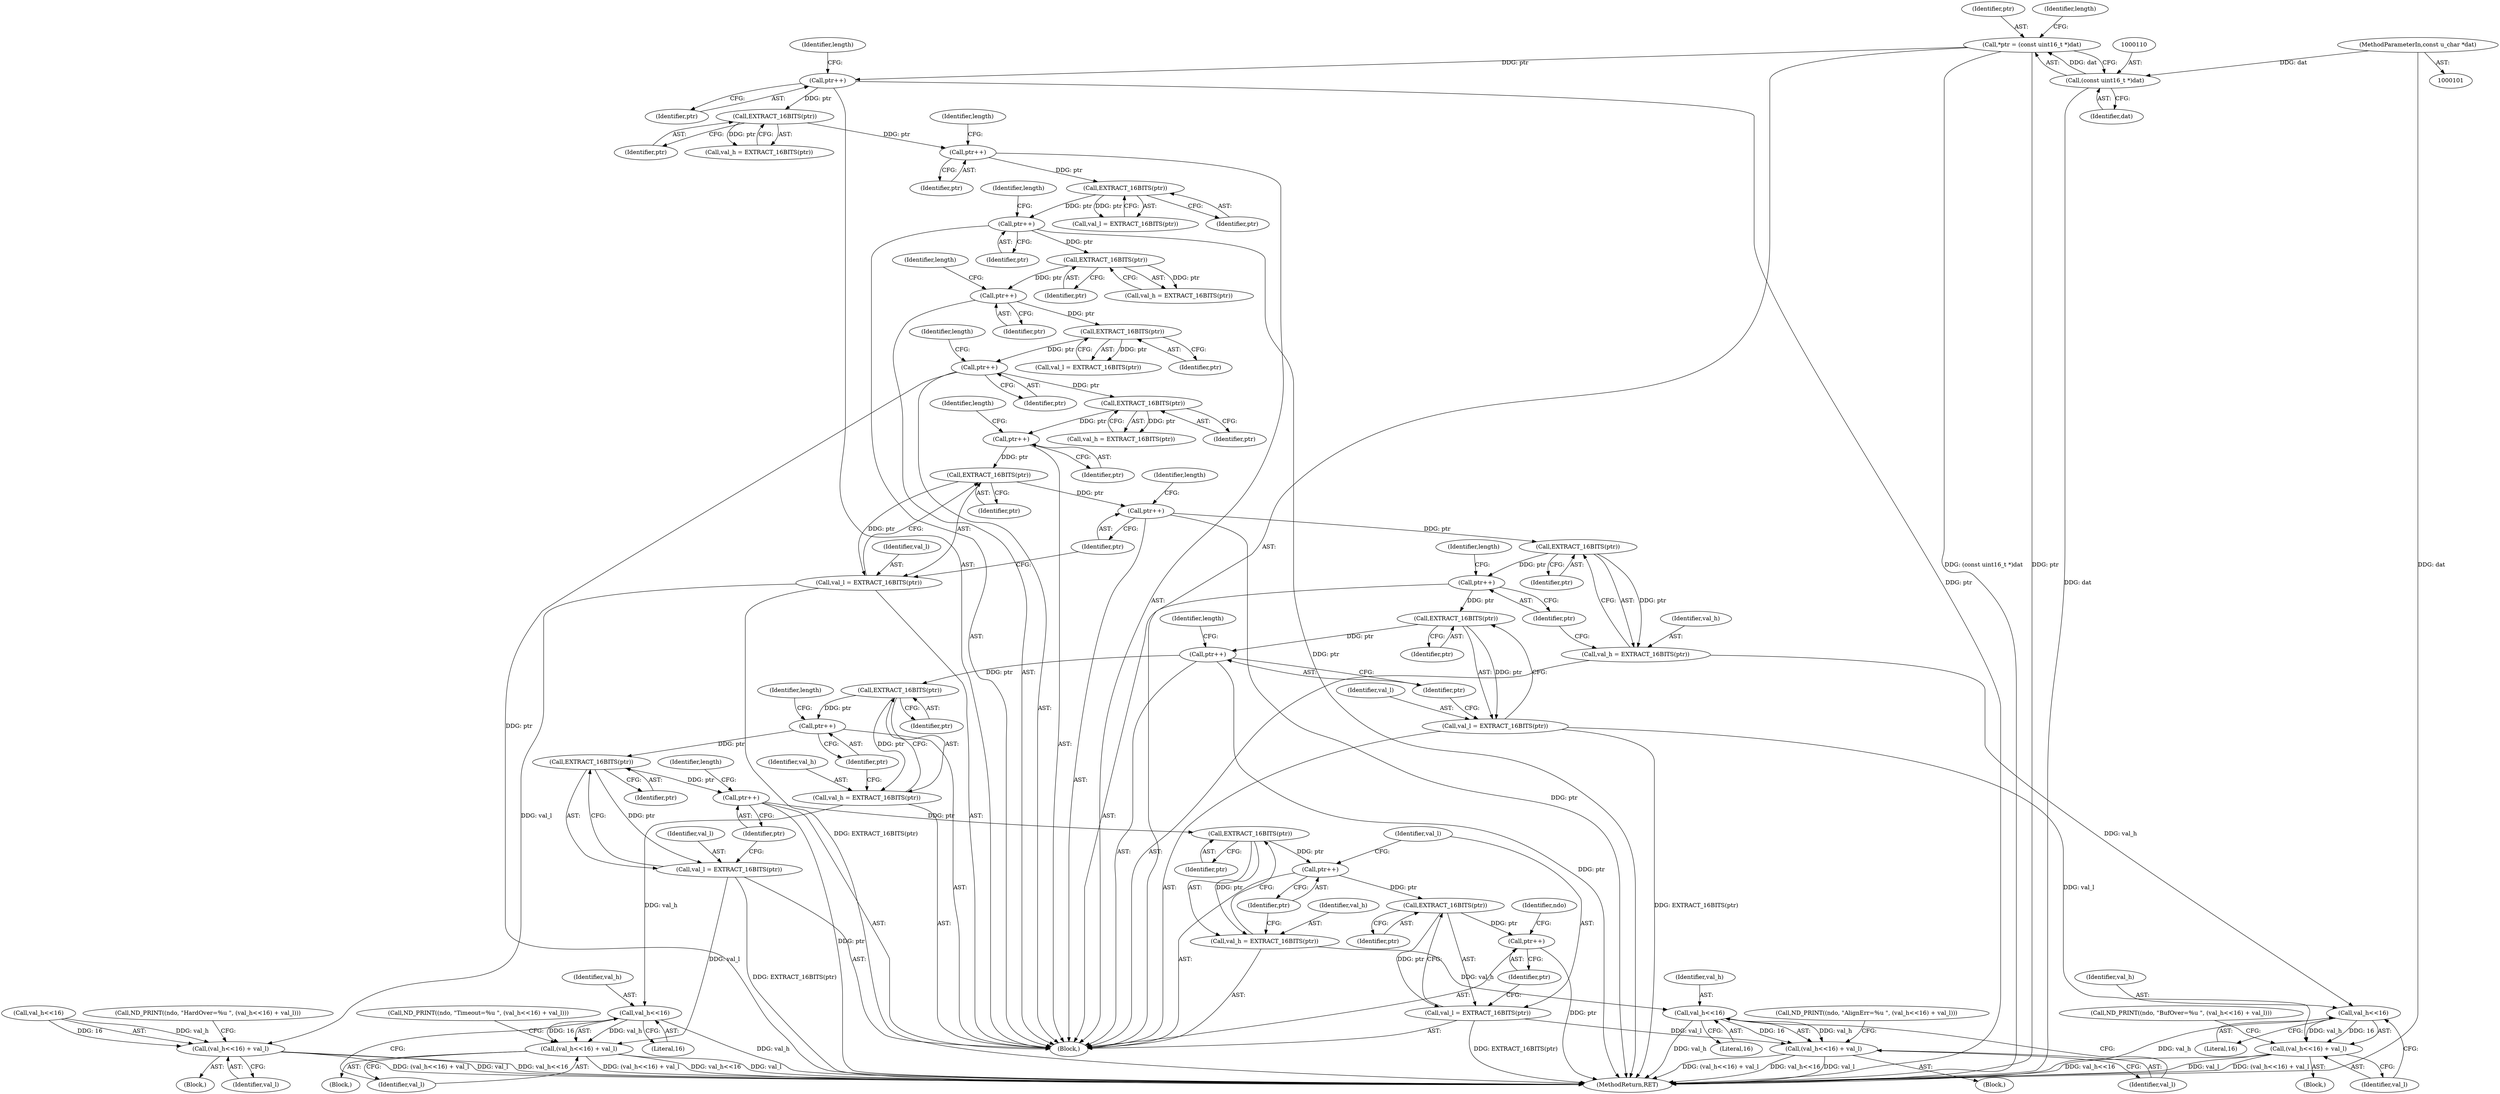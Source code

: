 digraph "0_tcpdump_cc4a7391c616be7a64ed65742ef9ed3f106eb165_3@pointer" {
"1000226" [label="(Call,EXTRACT_16BITS(ptr))"];
"1000219" [label="(Call,ptr++)"];
"1000217" [label="(Call,EXTRACT_16BITS(ptr))"];
"1000190" [label="(Call,ptr++)"];
"1000188" [label="(Call,EXTRACT_16BITS(ptr))"];
"1000181" [label="(Call,ptr++)"];
"1000179" [label="(Call,EXTRACT_16BITS(ptr))"];
"1000152" [label="(Call,ptr++)"];
"1000150" [label="(Call,EXTRACT_16BITS(ptr))"];
"1000143" [label="(Call,ptr++)"];
"1000141" [label="(Call,EXTRACT_16BITS(ptr))"];
"1000124" [label="(Call,ptr++)"];
"1000107" [label="(Call,*ptr = (const uint16_t *)dat)"];
"1000109" [label="(Call,(const uint16_t *)dat)"];
"1000103" [label="(MethodParameterIn,const u_char *dat)"];
"1000224" [label="(Call,val_l = EXTRACT_16BITS(ptr))"];
"1000238" [label="(Call,(val_h<<16) + val_l)"];
"1000228" [label="(Call,ptr++)"];
"1000255" [label="(Call,EXTRACT_16BITS(ptr))"];
"1000253" [label="(Call,val_h = EXTRACT_16BITS(ptr))"];
"1000277" [label="(Call,val_h<<16)"];
"1000276" [label="(Call,(val_h<<16) + val_l)"];
"1000257" [label="(Call,ptr++)"];
"1000264" [label="(Call,EXTRACT_16BITS(ptr))"];
"1000262" [label="(Call,val_l = EXTRACT_16BITS(ptr))"];
"1000266" [label="(Call,ptr++)"];
"1000293" [label="(Call,EXTRACT_16BITS(ptr))"];
"1000291" [label="(Call,val_h = EXTRACT_16BITS(ptr))"];
"1000315" [label="(Call,val_h<<16)"];
"1000314" [label="(Call,(val_h<<16) + val_l)"];
"1000295" [label="(Call,ptr++)"];
"1000302" [label="(Call,EXTRACT_16BITS(ptr))"];
"1000300" [label="(Call,val_l = EXTRACT_16BITS(ptr))"];
"1000304" [label="(Call,ptr++)"];
"1000331" [label="(Call,EXTRACT_16BITS(ptr))"];
"1000329" [label="(Call,val_h = EXTRACT_16BITS(ptr))"];
"1000347" [label="(Call,val_h<<16)"];
"1000346" [label="(Call,(val_h<<16) + val_l)"];
"1000333" [label="(Call,ptr++)"];
"1000337" [label="(Call,EXTRACT_16BITS(ptr))"];
"1000335" [label="(Call,val_l = EXTRACT_16BITS(ptr))"];
"1000339" [label="(Call,ptr++)"];
"1000142" [label="(Identifier,ptr)"];
"1000148" [label="(Call,val_l = EXTRACT_16BITS(ptr))"];
"1000333" [label="(Call,ptr++)"];
"1000227" [label="(Identifier,ptr)"];
"1000217" [label="(Call,EXTRACT_16BITS(ptr))"];
"1000315" [label="(Call,val_h<<16)"];
"1000351" [label="(MethodReturn,RET)"];
"1000316" [label="(Identifier,val_h)"];
"1000155" [label="(Identifier,length)"];
"1000294" [label="(Identifier,ptr)"];
"1000293" [label="(Call,EXTRACT_16BITS(ptr))"];
"1000346" [label="(Call,(val_h<<16) + val_l)"];
"1000218" [label="(Identifier,ptr)"];
"1000307" [label="(Identifier,length)"];
"1000108" [label="(Identifier,ptr)"];
"1000152" [label="(Call,ptr++)"];
"1000317" [label="(Literal,16)"];
"1000219" [label="(Call,ptr++)"];
"1000186" [label="(Call,val_l = EXTRACT_16BITS(ptr))"];
"1000334" [label="(Identifier,ptr)"];
"1000177" [label="(Call,val_h = EXTRACT_16BITS(ptr))"];
"1000276" [label="(Call,(val_h<<16) + val_l)"];
"1000305" [label="(Identifier,ptr)"];
"1000295" [label="(Call,ptr++)"];
"1000107" [label="(Call,*ptr = (const uint16_t *)dat)"];
"1000329" [label="(Call,val_h = EXTRACT_16BITS(ptr))"];
"1000291" [label="(Call,val_h = EXTRACT_16BITS(ptr))"];
"1000350" [label="(Identifier,val_l)"];
"1000191" [label="(Identifier,ptr)"];
"1000103" [label="(MethodParameterIn,const u_char *dat)"];
"1000124" [label="(Call,ptr++)"];
"1000300" [label="(Call,val_l = EXTRACT_16BITS(ptr))"];
"1000336" [label="(Identifier,val_l)"];
"1000190" [label="(Call,ptr++)"];
"1000254" [label="(Identifier,val_h)"];
"1000193" [label="(Identifier,length)"];
"1000182" [label="(Identifier,ptr)"];
"1000253" [label="(Call,val_h = EXTRACT_16BITS(ptr))"];
"1000236" [label="(Block,)"];
"1000296" [label="(Identifier,ptr)"];
"1000139" [label="(Call,val_h = EXTRACT_16BITS(ptr))"];
"1000225" [label="(Identifier,val_l)"];
"1000267" [label="(Identifier,ptr)"];
"1000348" [label="(Identifier,val_h)"];
"1000337" [label="(Call,EXTRACT_16BITS(ptr))"];
"1000153" [label="(Identifier,ptr)"];
"1000150" [label="(Call,EXTRACT_16BITS(ptr))"];
"1000238" [label="(Call,(val_h<<16) + val_l)"];
"1000222" [label="(Identifier,length)"];
"1000341" [label="(Call,ND_PRINT((ndo, \"AlignErr=%u \", (val_h<<16) + val_l)))"];
"1000146" [label="(Identifier,length)"];
"1000255" [label="(Call,EXTRACT_16BITS(ptr))"];
"1000314" [label="(Call,(val_h<<16) + val_l)"];
"1000188" [label="(Call,EXTRACT_16BITS(ptr))"];
"1000344" [label="(Block,)"];
"1000339" [label="(Call,ptr++)"];
"1000274" [label="(Block,)"];
"1000280" [label="(Identifier,val_l)"];
"1000330" [label="(Identifier,val_h)"];
"1000301" [label="(Identifier,val_l)"];
"1000298" [label="(Identifier,length)"];
"1000226" [label="(Call,EXTRACT_16BITS(ptr))"];
"1000233" [label="(Call,ND_PRINT((ndo, \"HardOver=%u \", (val_h<<16) + val_l)))"];
"1000277" [label="(Call,val_h<<16)"];
"1000257" [label="(Call,ptr++)"];
"1000265" [label="(Identifier,ptr)"];
"1000181" [label="(Call,ptr++)"];
"1000180" [label="(Identifier,ptr)"];
"1000262" [label="(Call,val_l = EXTRACT_16BITS(ptr))"];
"1000125" [label="(Identifier,ptr)"];
"1000335" [label="(Call,val_l = EXTRACT_16BITS(ptr))"];
"1000116" [label="(Identifier,length)"];
"1000127" [label="(Identifier,length)"];
"1000215" [label="(Call,val_h = EXTRACT_16BITS(ptr))"];
"1000231" [label="(Identifier,length)"];
"1000343" [label="(Identifier,ndo)"];
"1000105" [label="(Block,)"];
"1000338" [label="(Identifier,ptr)"];
"1000347" [label="(Call,val_h<<16)"];
"1000349" [label="(Literal,16)"];
"1000279" [label="(Literal,16)"];
"1000312" [label="(Block,)"];
"1000331" [label="(Call,EXTRACT_16BITS(ptr))"];
"1000220" [label="(Identifier,ptr)"];
"1000189" [label="(Identifier,ptr)"];
"1000260" [label="(Identifier,length)"];
"1000269" [label="(Identifier,length)"];
"1000228" [label="(Call,ptr++)"];
"1000309" [label="(Call,ND_PRINT((ndo, \"Timeout=%u \", (val_h<<16) + val_l)))"];
"1000340" [label="(Identifier,ptr)"];
"1000318" [label="(Identifier,val_l)"];
"1000229" [label="(Identifier,ptr)"];
"1000256" [label="(Identifier,ptr)"];
"1000109" [label="(Call,(const uint16_t *)dat)"];
"1000278" [label="(Identifier,val_h)"];
"1000302" [label="(Call,EXTRACT_16BITS(ptr))"];
"1000179" [label="(Call,EXTRACT_16BITS(ptr))"];
"1000224" [label="(Call,val_l = EXTRACT_16BITS(ptr))"];
"1000271" [label="(Call,ND_PRINT((ndo, \"BufOver=%u \", (val_h<<16) + val_l)))"];
"1000239" [label="(Call,val_h<<16)"];
"1000151" [label="(Identifier,ptr)"];
"1000144" [label="(Identifier,ptr)"];
"1000242" [label="(Identifier,val_l)"];
"1000143" [label="(Call,ptr++)"];
"1000264" [label="(Call,EXTRACT_16BITS(ptr))"];
"1000258" [label="(Identifier,ptr)"];
"1000292" [label="(Identifier,val_h)"];
"1000141" [label="(Call,EXTRACT_16BITS(ptr))"];
"1000332" [label="(Identifier,ptr)"];
"1000303" [label="(Identifier,ptr)"];
"1000304" [label="(Call,ptr++)"];
"1000266" [label="(Call,ptr++)"];
"1000263" [label="(Identifier,val_l)"];
"1000184" [label="(Identifier,length)"];
"1000111" [label="(Identifier,dat)"];
"1000226" -> "1000224"  [label="AST: "];
"1000226" -> "1000227"  [label="CFG: "];
"1000227" -> "1000226"  [label="AST: "];
"1000224" -> "1000226"  [label="CFG: "];
"1000226" -> "1000224"  [label="DDG: ptr"];
"1000219" -> "1000226"  [label="DDG: ptr"];
"1000226" -> "1000228"  [label="DDG: ptr"];
"1000219" -> "1000105"  [label="AST: "];
"1000219" -> "1000220"  [label="CFG: "];
"1000220" -> "1000219"  [label="AST: "];
"1000222" -> "1000219"  [label="CFG: "];
"1000217" -> "1000219"  [label="DDG: ptr"];
"1000217" -> "1000215"  [label="AST: "];
"1000217" -> "1000218"  [label="CFG: "];
"1000218" -> "1000217"  [label="AST: "];
"1000215" -> "1000217"  [label="CFG: "];
"1000217" -> "1000215"  [label="DDG: ptr"];
"1000190" -> "1000217"  [label="DDG: ptr"];
"1000190" -> "1000105"  [label="AST: "];
"1000190" -> "1000191"  [label="CFG: "];
"1000191" -> "1000190"  [label="AST: "];
"1000193" -> "1000190"  [label="CFG: "];
"1000190" -> "1000351"  [label="DDG: ptr"];
"1000188" -> "1000190"  [label="DDG: ptr"];
"1000188" -> "1000186"  [label="AST: "];
"1000188" -> "1000189"  [label="CFG: "];
"1000189" -> "1000188"  [label="AST: "];
"1000186" -> "1000188"  [label="CFG: "];
"1000188" -> "1000186"  [label="DDG: ptr"];
"1000181" -> "1000188"  [label="DDG: ptr"];
"1000181" -> "1000105"  [label="AST: "];
"1000181" -> "1000182"  [label="CFG: "];
"1000182" -> "1000181"  [label="AST: "];
"1000184" -> "1000181"  [label="CFG: "];
"1000179" -> "1000181"  [label="DDG: ptr"];
"1000179" -> "1000177"  [label="AST: "];
"1000179" -> "1000180"  [label="CFG: "];
"1000180" -> "1000179"  [label="AST: "];
"1000177" -> "1000179"  [label="CFG: "];
"1000179" -> "1000177"  [label="DDG: ptr"];
"1000152" -> "1000179"  [label="DDG: ptr"];
"1000152" -> "1000105"  [label="AST: "];
"1000152" -> "1000153"  [label="CFG: "];
"1000153" -> "1000152"  [label="AST: "];
"1000155" -> "1000152"  [label="CFG: "];
"1000152" -> "1000351"  [label="DDG: ptr"];
"1000150" -> "1000152"  [label="DDG: ptr"];
"1000150" -> "1000148"  [label="AST: "];
"1000150" -> "1000151"  [label="CFG: "];
"1000151" -> "1000150"  [label="AST: "];
"1000148" -> "1000150"  [label="CFG: "];
"1000150" -> "1000148"  [label="DDG: ptr"];
"1000143" -> "1000150"  [label="DDG: ptr"];
"1000143" -> "1000105"  [label="AST: "];
"1000143" -> "1000144"  [label="CFG: "];
"1000144" -> "1000143"  [label="AST: "];
"1000146" -> "1000143"  [label="CFG: "];
"1000141" -> "1000143"  [label="DDG: ptr"];
"1000141" -> "1000139"  [label="AST: "];
"1000141" -> "1000142"  [label="CFG: "];
"1000142" -> "1000141"  [label="AST: "];
"1000139" -> "1000141"  [label="CFG: "];
"1000141" -> "1000139"  [label="DDG: ptr"];
"1000124" -> "1000141"  [label="DDG: ptr"];
"1000124" -> "1000105"  [label="AST: "];
"1000124" -> "1000125"  [label="CFG: "];
"1000125" -> "1000124"  [label="AST: "];
"1000127" -> "1000124"  [label="CFG: "];
"1000124" -> "1000351"  [label="DDG: ptr"];
"1000107" -> "1000124"  [label="DDG: ptr"];
"1000107" -> "1000105"  [label="AST: "];
"1000107" -> "1000109"  [label="CFG: "];
"1000108" -> "1000107"  [label="AST: "];
"1000109" -> "1000107"  [label="AST: "];
"1000116" -> "1000107"  [label="CFG: "];
"1000107" -> "1000351"  [label="DDG: (const uint16_t *)dat"];
"1000107" -> "1000351"  [label="DDG: ptr"];
"1000109" -> "1000107"  [label="DDG: dat"];
"1000109" -> "1000111"  [label="CFG: "];
"1000110" -> "1000109"  [label="AST: "];
"1000111" -> "1000109"  [label="AST: "];
"1000109" -> "1000351"  [label="DDG: dat"];
"1000103" -> "1000109"  [label="DDG: dat"];
"1000103" -> "1000101"  [label="AST: "];
"1000103" -> "1000351"  [label="DDG: dat"];
"1000224" -> "1000105"  [label="AST: "];
"1000225" -> "1000224"  [label="AST: "];
"1000229" -> "1000224"  [label="CFG: "];
"1000224" -> "1000351"  [label="DDG: EXTRACT_16BITS(ptr)"];
"1000224" -> "1000238"  [label="DDG: val_l"];
"1000238" -> "1000236"  [label="AST: "];
"1000238" -> "1000242"  [label="CFG: "];
"1000239" -> "1000238"  [label="AST: "];
"1000242" -> "1000238"  [label="AST: "];
"1000233" -> "1000238"  [label="CFG: "];
"1000238" -> "1000351"  [label="DDG: val_h<<16"];
"1000238" -> "1000351"  [label="DDG: (val_h<<16) + val_l"];
"1000238" -> "1000351"  [label="DDG: val_l"];
"1000239" -> "1000238"  [label="DDG: val_h"];
"1000239" -> "1000238"  [label="DDG: 16"];
"1000228" -> "1000105"  [label="AST: "];
"1000228" -> "1000229"  [label="CFG: "];
"1000229" -> "1000228"  [label="AST: "];
"1000231" -> "1000228"  [label="CFG: "];
"1000228" -> "1000351"  [label="DDG: ptr"];
"1000228" -> "1000255"  [label="DDG: ptr"];
"1000255" -> "1000253"  [label="AST: "];
"1000255" -> "1000256"  [label="CFG: "];
"1000256" -> "1000255"  [label="AST: "];
"1000253" -> "1000255"  [label="CFG: "];
"1000255" -> "1000253"  [label="DDG: ptr"];
"1000255" -> "1000257"  [label="DDG: ptr"];
"1000253" -> "1000105"  [label="AST: "];
"1000254" -> "1000253"  [label="AST: "];
"1000258" -> "1000253"  [label="CFG: "];
"1000253" -> "1000277"  [label="DDG: val_h"];
"1000277" -> "1000276"  [label="AST: "];
"1000277" -> "1000279"  [label="CFG: "];
"1000278" -> "1000277"  [label="AST: "];
"1000279" -> "1000277"  [label="AST: "];
"1000280" -> "1000277"  [label="CFG: "];
"1000277" -> "1000351"  [label="DDG: val_h"];
"1000277" -> "1000276"  [label="DDG: val_h"];
"1000277" -> "1000276"  [label="DDG: 16"];
"1000276" -> "1000274"  [label="AST: "];
"1000276" -> "1000280"  [label="CFG: "];
"1000280" -> "1000276"  [label="AST: "];
"1000271" -> "1000276"  [label="CFG: "];
"1000276" -> "1000351"  [label="DDG: val_l"];
"1000276" -> "1000351"  [label="DDG: (val_h<<16) + val_l"];
"1000276" -> "1000351"  [label="DDG: val_h<<16"];
"1000262" -> "1000276"  [label="DDG: val_l"];
"1000257" -> "1000105"  [label="AST: "];
"1000257" -> "1000258"  [label="CFG: "];
"1000258" -> "1000257"  [label="AST: "];
"1000260" -> "1000257"  [label="CFG: "];
"1000257" -> "1000264"  [label="DDG: ptr"];
"1000264" -> "1000262"  [label="AST: "];
"1000264" -> "1000265"  [label="CFG: "];
"1000265" -> "1000264"  [label="AST: "];
"1000262" -> "1000264"  [label="CFG: "];
"1000264" -> "1000262"  [label="DDG: ptr"];
"1000264" -> "1000266"  [label="DDG: ptr"];
"1000262" -> "1000105"  [label="AST: "];
"1000263" -> "1000262"  [label="AST: "];
"1000267" -> "1000262"  [label="CFG: "];
"1000262" -> "1000351"  [label="DDG: EXTRACT_16BITS(ptr)"];
"1000266" -> "1000105"  [label="AST: "];
"1000266" -> "1000267"  [label="CFG: "];
"1000267" -> "1000266"  [label="AST: "];
"1000269" -> "1000266"  [label="CFG: "];
"1000266" -> "1000351"  [label="DDG: ptr"];
"1000266" -> "1000293"  [label="DDG: ptr"];
"1000293" -> "1000291"  [label="AST: "];
"1000293" -> "1000294"  [label="CFG: "];
"1000294" -> "1000293"  [label="AST: "];
"1000291" -> "1000293"  [label="CFG: "];
"1000293" -> "1000291"  [label="DDG: ptr"];
"1000293" -> "1000295"  [label="DDG: ptr"];
"1000291" -> "1000105"  [label="AST: "];
"1000292" -> "1000291"  [label="AST: "];
"1000296" -> "1000291"  [label="CFG: "];
"1000291" -> "1000315"  [label="DDG: val_h"];
"1000315" -> "1000314"  [label="AST: "];
"1000315" -> "1000317"  [label="CFG: "];
"1000316" -> "1000315"  [label="AST: "];
"1000317" -> "1000315"  [label="AST: "];
"1000318" -> "1000315"  [label="CFG: "];
"1000315" -> "1000351"  [label="DDG: val_h"];
"1000315" -> "1000314"  [label="DDG: val_h"];
"1000315" -> "1000314"  [label="DDG: 16"];
"1000314" -> "1000312"  [label="AST: "];
"1000314" -> "1000318"  [label="CFG: "];
"1000318" -> "1000314"  [label="AST: "];
"1000309" -> "1000314"  [label="CFG: "];
"1000314" -> "1000351"  [label="DDG: val_h<<16"];
"1000314" -> "1000351"  [label="DDG: val_l"];
"1000314" -> "1000351"  [label="DDG: (val_h<<16) + val_l"];
"1000300" -> "1000314"  [label="DDG: val_l"];
"1000295" -> "1000105"  [label="AST: "];
"1000295" -> "1000296"  [label="CFG: "];
"1000296" -> "1000295"  [label="AST: "];
"1000298" -> "1000295"  [label="CFG: "];
"1000295" -> "1000302"  [label="DDG: ptr"];
"1000302" -> "1000300"  [label="AST: "];
"1000302" -> "1000303"  [label="CFG: "];
"1000303" -> "1000302"  [label="AST: "];
"1000300" -> "1000302"  [label="CFG: "];
"1000302" -> "1000300"  [label="DDG: ptr"];
"1000302" -> "1000304"  [label="DDG: ptr"];
"1000300" -> "1000105"  [label="AST: "];
"1000301" -> "1000300"  [label="AST: "];
"1000305" -> "1000300"  [label="CFG: "];
"1000300" -> "1000351"  [label="DDG: EXTRACT_16BITS(ptr)"];
"1000304" -> "1000105"  [label="AST: "];
"1000304" -> "1000305"  [label="CFG: "];
"1000305" -> "1000304"  [label="AST: "];
"1000307" -> "1000304"  [label="CFG: "];
"1000304" -> "1000351"  [label="DDG: ptr"];
"1000304" -> "1000331"  [label="DDG: ptr"];
"1000331" -> "1000329"  [label="AST: "];
"1000331" -> "1000332"  [label="CFG: "];
"1000332" -> "1000331"  [label="AST: "];
"1000329" -> "1000331"  [label="CFG: "];
"1000331" -> "1000329"  [label="DDG: ptr"];
"1000331" -> "1000333"  [label="DDG: ptr"];
"1000329" -> "1000105"  [label="AST: "];
"1000330" -> "1000329"  [label="AST: "];
"1000334" -> "1000329"  [label="CFG: "];
"1000329" -> "1000347"  [label="DDG: val_h"];
"1000347" -> "1000346"  [label="AST: "];
"1000347" -> "1000349"  [label="CFG: "];
"1000348" -> "1000347"  [label="AST: "];
"1000349" -> "1000347"  [label="AST: "];
"1000350" -> "1000347"  [label="CFG: "];
"1000347" -> "1000351"  [label="DDG: val_h"];
"1000347" -> "1000346"  [label="DDG: val_h"];
"1000347" -> "1000346"  [label="DDG: 16"];
"1000346" -> "1000344"  [label="AST: "];
"1000346" -> "1000350"  [label="CFG: "];
"1000350" -> "1000346"  [label="AST: "];
"1000341" -> "1000346"  [label="CFG: "];
"1000346" -> "1000351"  [label="DDG: val_h<<16"];
"1000346" -> "1000351"  [label="DDG: val_l"];
"1000346" -> "1000351"  [label="DDG: (val_h<<16) + val_l"];
"1000335" -> "1000346"  [label="DDG: val_l"];
"1000333" -> "1000105"  [label="AST: "];
"1000333" -> "1000334"  [label="CFG: "];
"1000334" -> "1000333"  [label="AST: "];
"1000336" -> "1000333"  [label="CFG: "];
"1000333" -> "1000337"  [label="DDG: ptr"];
"1000337" -> "1000335"  [label="AST: "];
"1000337" -> "1000338"  [label="CFG: "];
"1000338" -> "1000337"  [label="AST: "];
"1000335" -> "1000337"  [label="CFG: "];
"1000337" -> "1000335"  [label="DDG: ptr"];
"1000337" -> "1000339"  [label="DDG: ptr"];
"1000335" -> "1000105"  [label="AST: "];
"1000336" -> "1000335"  [label="AST: "];
"1000340" -> "1000335"  [label="CFG: "];
"1000335" -> "1000351"  [label="DDG: EXTRACT_16BITS(ptr)"];
"1000339" -> "1000105"  [label="AST: "];
"1000339" -> "1000340"  [label="CFG: "];
"1000340" -> "1000339"  [label="AST: "];
"1000343" -> "1000339"  [label="CFG: "];
"1000339" -> "1000351"  [label="DDG: ptr"];
}

